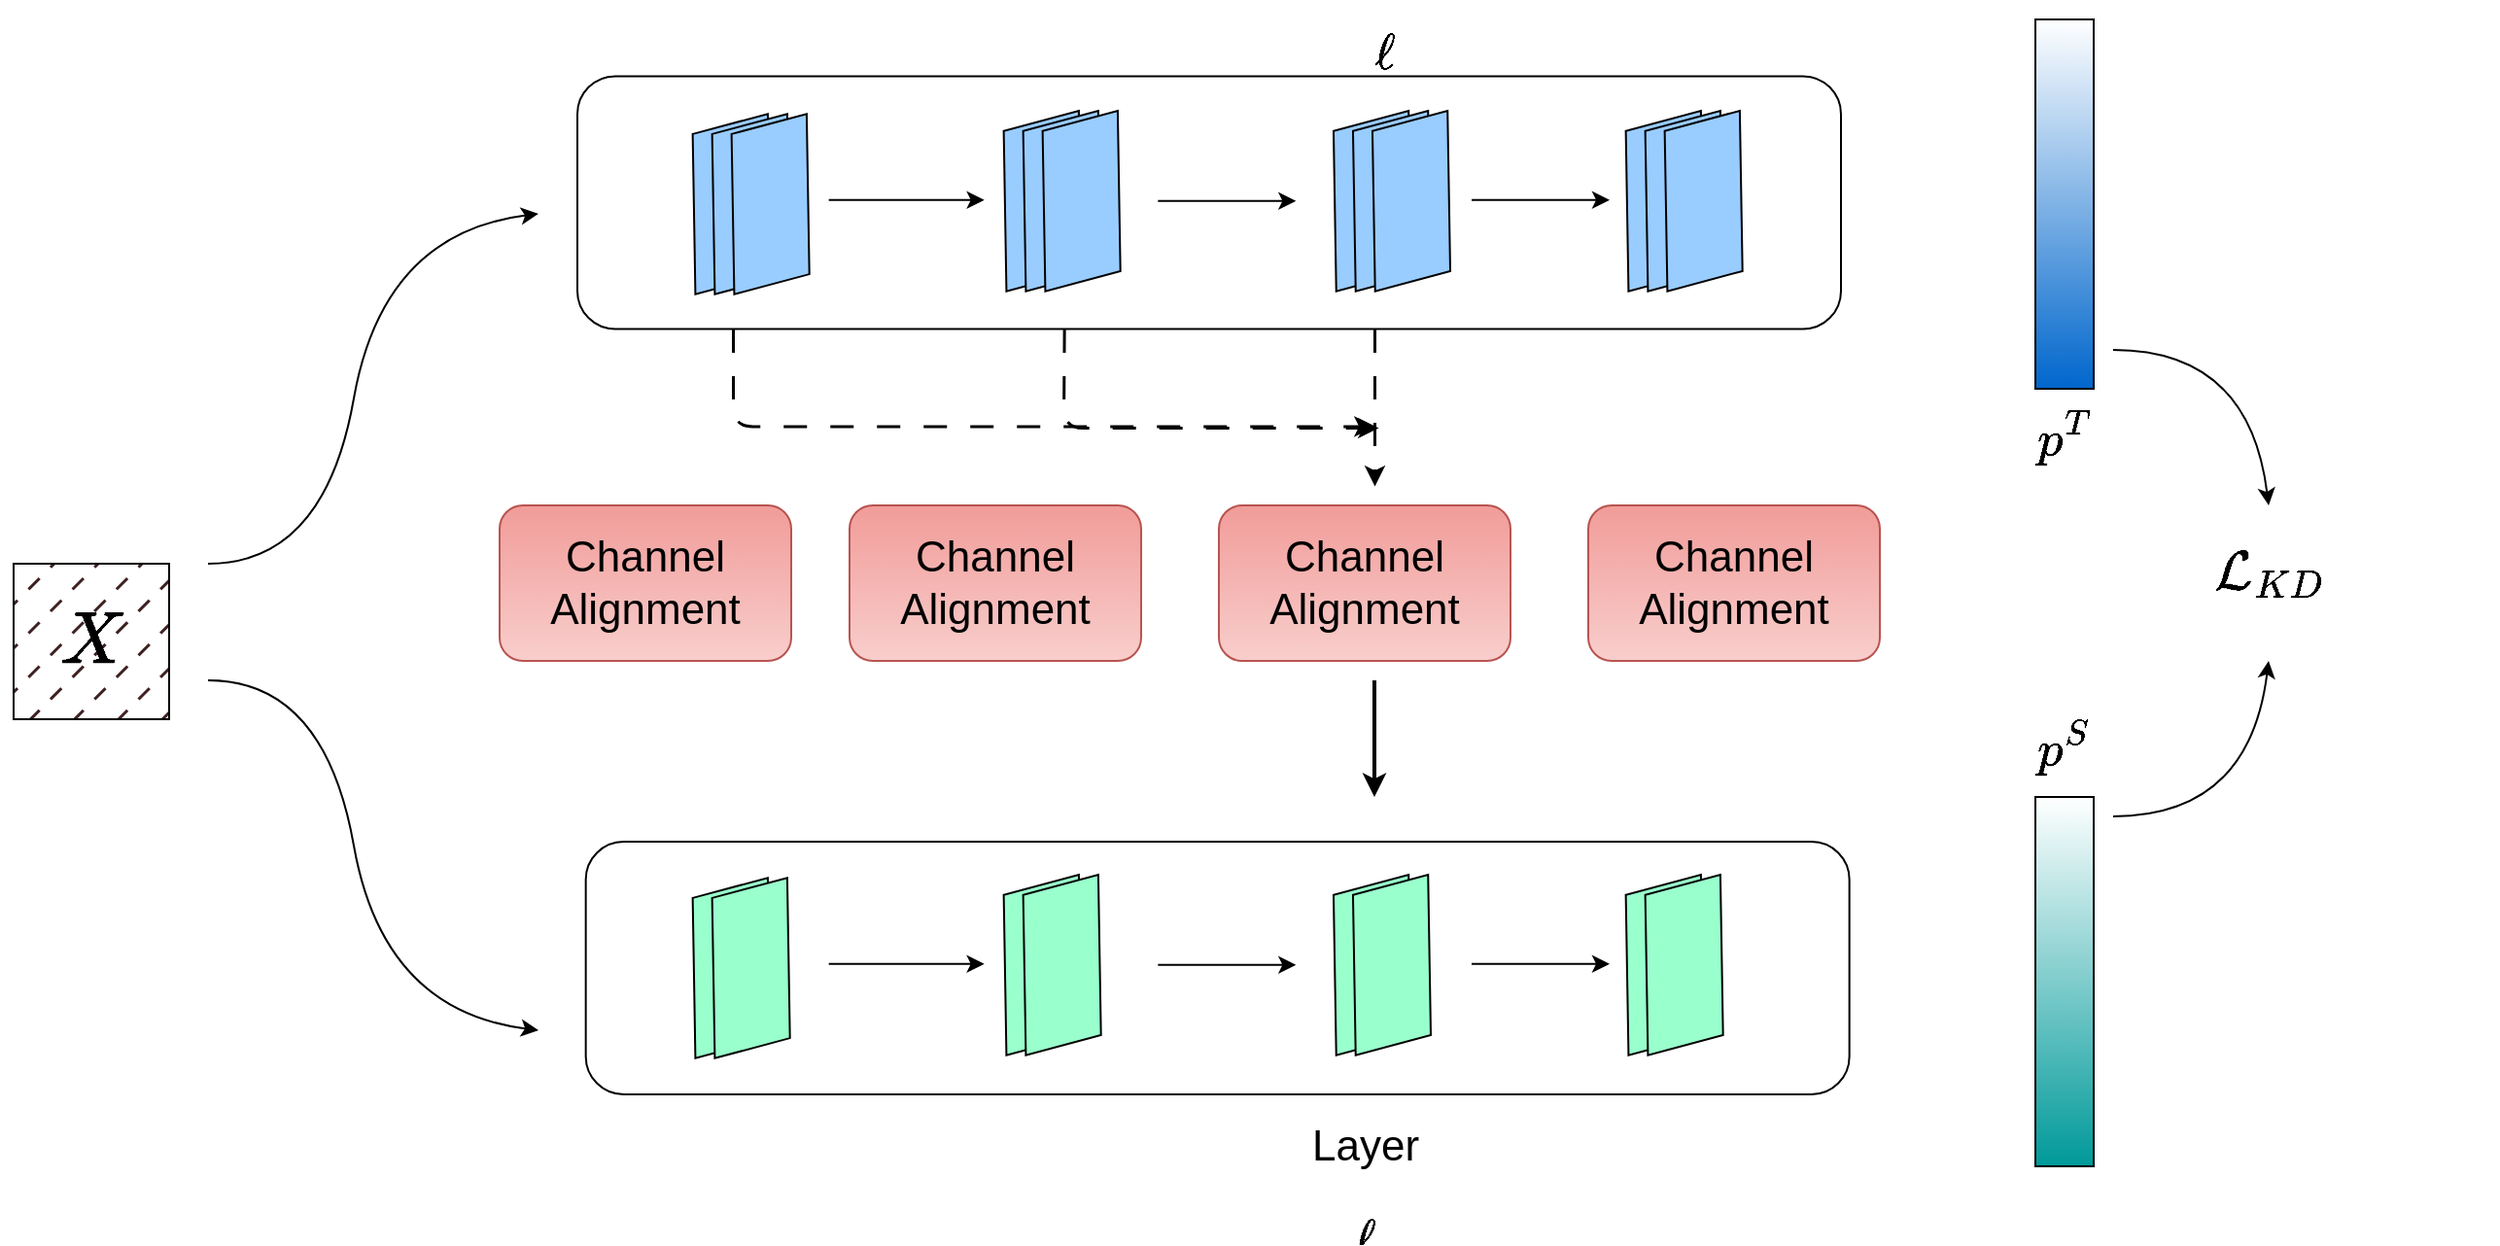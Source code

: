 <mxfile version="22.0.8" type="github">
  <diagram name="第 1 页" id="x-0y6aBZuMKjTnQbn9td">
    <mxGraphModel dx="1191" dy="668" grid="1" gridSize="10" guides="1" tooltips="1" connect="1" arrows="1" fold="1" page="1" pageScale="1" pageWidth="1920" pageHeight="1200" math="1" shadow="0">
      <root>
        <mxCell id="0" />
        <mxCell id="1" parent="0" />
        <mxCell id="-ASr8rkIbX9cs4-Uspwm-59" value="&lt;span style=&quot;font-size: 32px;&quot;&gt;$$X$$&lt;/span&gt;" style="whiteSpace=wrap;html=1;aspect=fixed;fontStyle=1;fillColor=#3f2121;fillStyle=dashed;" vertex="1" parent="1">
          <mxGeometry x="380" y="740" width="80" height="80" as="geometry" />
        </mxCell>
        <mxCell id="-ASr8rkIbX9cs4-Uspwm-97" value="" style="group" vertex="1" connectable="0" parent="1">
          <mxGeometry x="709.999" y="506.998" width="610.001" height="112.202" as="geometry" />
        </mxCell>
        <mxCell id="-ASr8rkIbX9cs4-Uspwm-60" value="" style="rounded=1;whiteSpace=wrap;html=1;" vertex="1" parent="-ASr8rkIbX9cs4-Uspwm-97">
          <mxGeometry x="-39.999" y="-17.798" width="650" height="130" as="geometry" />
        </mxCell>
        <mxCell id="-ASr8rkIbX9cs4-Uspwm-68" value="" style="group;movable=1;resizable=1;rotatable=1;deletable=1;editable=1;locked=0;connectable=1;fillColor=default;" vertex="1" connectable="0" parent="-ASr8rkIbX9cs4-Uspwm-97">
          <mxGeometry y="1.6" width="98.661" height="92.803" as="geometry" />
        </mxCell>
        <mxCell id="-ASr8rkIbX9cs4-Uspwm-63" value="" style="shape=parallelogram;perimeter=parallelogramPerimeter;whiteSpace=wrap;html=1;fixedSize=1;size=20;rotation=-15;fillColor=#99CCFF;" vertex="1" parent="-ASr8rkIbX9cs4-Uspwm-68">
          <mxGeometry x="9.331" y="6.402" width="60" height="80" as="geometry" />
        </mxCell>
        <mxCell id="-ASr8rkIbX9cs4-Uspwm-65" value="" style="shape=parallelogram;perimeter=parallelogramPerimeter;whiteSpace=wrap;html=1;fixedSize=1;size=20;rotation=-15;fillColor=#99CCFF;" vertex="1" parent="-ASr8rkIbX9cs4-Uspwm-68">
          <mxGeometry x="19.331" y="6.402" width="60" height="80" as="geometry" />
        </mxCell>
        <mxCell id="-ASr8rkIbX9cs4-Uspwm-66" value="" style="shape=parallelogram;perimeter=parallelogramPerimeter;whiteSpace=wrap;html=1;fixedSize=1;size=20;rotation=-15;fillColor=#99CCFF;" vertex="1" parent="-ASr8rkIbX9cs4-Uspwm-68">
          <mxGeometry x="29.331" y="6.402" width="60" height="80" as="geometry" />
        </mxCell>
        <mxCell id="-ASr8rkIbX9cs4-Uspwm-82" value="" style="group;movable=1;resizable=1;rotatable=1;deletable=1;editable=1;locked=0;connectable=1;fillColor=default;" vertex="1" connectable="0" parent="-ASr8rkIbX9cs4-Uspwm-97">
          <mxGeometry x="160" width="98.661" height="92.803" as="geometry" />
        </mxCell>
        <mxCell id="-ASr8rkIbX9cs4-Uspwm-83" value="" style="shape=parallelogram;perimeter=parallelogramPerimeter;whiteSpace=wrap;html=1;fixedSize=1;size=20;rotation=-15;fillColor=#99CCFF;" vertex="1" parent="-ASr8rkIbX9cs4-Uspwm-82">
          <mxGeometry x="9.331" y="6.402" width="60" height="80" as="geometry" />
        </mxCell>
        <mxCell id="-ASr8rkIbX9cs4-Uspwm-84" value="" style="shape=parallelogram;perimeter=parallelogramPerimeter;whiteSpace=wrap;html=1;fixedSize=1;size=20;rotation=-15;fillColor=#99CCFF;" vertex="1" parent="-ASr8rkIbX9cs4-Uspwm-82">
          <mxGeometry x="19.331" y="6.402" width="60" height="80" as="geometry" />
        </mxCell>
        <mxCell id="-ASr8rkIbX9cs4-Uspwm-85" value="" style="shape=parallelogram;perimeter=parallelogramPerimeter;whiteSpace=wrap;html=1;fixedSize=1;size=20;rotation=-15;fillColor=#99CCFF;" vertex="1" parent="-ASr8rkIbX9cs4-Uspwm-82">
          <mxGeometry x="29.331" y="6.402" width="60" height="80" as="geometry" />
        </mxCell>
        <mxCell id="-ASr8rkIbX9cs4-Uspwm-91" value="" style="edgeStyle=orthogonalEdgeStyle;rounded=0;orthogonalLoop=1;jettySize=auto;html=1;" edge="1" parent="-ASr8rkIbX9cs4-Uspwm-82">
          <mxGeometry relative="1" as="geometry">
            <mxPoint x="-70.669" y="45.902" as="sourcePoint" />
            <mxPoint x="9.331" y="45.902" as="targetPoint" />
          </mxGeometry>
        </mxCell>
        <mxCell id="-ASr8rkIbX9cs4-Uspwm-86" value="" style="group;movable=1;resizable=1;rotatable=1;deletable=1;editable=1;locked=0;connectable=1;fillColor=default;" vertex="1" connectable="0" parent="-ASr8rkIbX9cs4-Uspwm-97">
          <mxGeometry x="329.661" width="98.661" height="92.803" as="geometry" />
        </mxCell>
        <mxCell id="-ASr8rkIbX9cs4-Uspwm-87" value="" style="shape=parallelogram;perimeter=parallelogramPerimeter;whiteSpace=wrap;html=1;fixedSize=1;size=20;rotation=-15;fillColor=#99CCFF;" vertex="1" parent="-ASr8rkIbX9cs4-Uspwm-86">
          <mxGeometry x="9.331" y="6.402" width="60" height="80" as="geometry" />
        </mxCell>
        <mxCell id="-ASr8rkIbX9cs4-Uspwm-88" value="" style="shape=parallelogram;perimeter=parallelogramPerimeter;whiteSpace=wrap;html=1;fixedSize=1;size=20;rotation=-15;fillColor=#99CCFF;" vertex="1" parent="-ASr8rkIbX9cs4-Uspwm-86">
          <mxGeometry x="19.331" y="6.402" width="60" height="80" as="geometry" />
        </mxCell>
        <mxCell id="-ASr8rkIbX9cs4-Uspwm-89" value="" style="shape=parallelogram;perimeter=parallelogramPerimeter;whiteSpace=wrap;html=1;fixedSize=1;size=20;rotation=-15;fillColor=#99CCFF;" vertex="1" parent="-ASr8rkIbX9cs4-Uspwm-86">
          <mxGeometry x="29.331" y="6.402" width="60" height="80" as="geometry" />
        </mxCell>
        <mxCell id="-ASr8rkIbX9cs4-Uspwm-90" value="" style="edgeStyle=orthogonalEdgeStyle;rounded=0;orthogonalLoop=1;jettySize=auto;html=1;" edge="1" parent="-ASr8rkIbX9cs4-Uspwm-97" source="-ASr8rkIbX9cs4-Uspwm-82" target="-ASr8rkIbX9cs4-Uspwm-86">
          <mxGeometry relative="1" as="geometry" />
        </mxCell>
        <mxCell id="-ASr8rkIbX9cs4-Uspwm-92" value="" style="group;movable=1;resizable=1;rotatable=1;deletable=1;editable=1;locked=0;connectable=1;fillColor=default;" vertex="1" connectable="0" parent="-ASr8rkIbX9cs4-Uspwm-97">
          <mxGeometry x="480.001" width="98.661" height="92.803" as="geometry" />
        </mxCell>
        <mxCell id="-ASr8rkIbX9cs4-Uspwm-93" value="" style="shape=parallelogram;perimeter=parallelogramPerimeter;whiteSpace=wrap;html=1;fixedSize=1;size=20;rotation=-15;fillColor=#99CCFF;" vertex="1" parent="-ASr8rkIbX9cs4-Uspwm-92">
          <mxGeometry x="9.331" y="6.402" width="60" height="80" as="geometry" />
        </mxCell>
        <mxCell id="-ASr8rkIbX9cs4-Uspwm-94" value="" style="shape=parallelogram;perimeter=parallelogramPerimeter;whiteSpace=wrap;html=1;fixedSize=1;size=20;rotation=-15;fillColor=#99CCFF;" vertex="1" parent="-ASr8rkIbX9cs4-Uspwm-92">
          <mxGeometry x="19.331" y="6.402" width="60" height="80" as="geometry" />
        </mxCell>
        <mxCell id="-ASr8rkIbX9cs4-Uspwm-95" value="" style="shape=parallelogram;perimeter=parallelogramPerimeter;whiteSpace=wrap;html=1;fixedSize=1;size=20;rotation=-15;fillColor=#99CCFF;" vertex="1" parent="-ASr8rkIbX9cs4-Uspwm-92">
          <mxGeometry x="29.331" y="6.402" width="60" height="80" as="geometry" />
        </mxCell>
        <mxCell id="-ASr8rkIbX9cs4-Uspwm-96" value="" style="edgeStyle=orthogonalEdgeStyle;rounded=0;orthogonalLoop=1;jettySize=auto;html=1;" edge="1" parent="-ASr8rkIbX9cs4-Uspwm-97">
          <mxGeometry relative="1" as="geometry">
            <mxPoint x="420.001" y="45.902" as="sourcePoint" />
            <mxPoint x="491.001" y="45.902" as="targetPoint" />
          </mxGeometry>
        </mxCell>
        <mxCell id="-ASr8rkIbX9cs4-Uspwm-118" value="" style="group" vertex="1" connectable="0" parent="1">
          <mxGeometry x="709.999" y="899.998" width="614.331" height="113.002" as="geometry" />
        </mxCell>
        <mxCell id="-ASr8rkIbX9cs4-Uspwm-61" value="" style="rounded=1;whiteSpace=wrap;html=1;" vertex="1" parent="-ASr8rkIbX9cs4-Uspwm-118">
          <mxGeometry x="-35.669" y="-16.998" width="650" height="130" as="geometry" />
        </mxCell>
        <mxCell id="-ASr8rkIbX9cs4-Uspwm-99" value="" style="group;movable=1;resizable=1;rotatable=1;deletable=1;editable=1;locked=0;connectable=1;fillColor=default;container=0;" vertex="1" connectable="0" parent="-ASr8rkIbX9cs4-Uspwm-118">
          <mxGeometry y="1.6" width="98.661" height="92.803" as="geometry" />
        </mxCell>
        <mxCell id="-ASr8rkIbX9cs4-Uspwm-103" value="" style="group;movable=1;resizable=1;rotatable=1;deletable=1;editable=1;locked=0;connectable=1;fillColor=default;container=0;" vertex="1" connectable="0" parent="-ASr8rkIbX9cs4-Uspwm-118">
          <mxGeometry x="160" width="98.661" height="92.803" as="geometry" />
        </mxCell>
        <mxCell id="-ASr8rkIbX9cs4-Uspwm-108" value="" style="group;movable=1;resizable=1;rotatable=1;deletable=1;editable=1;locked=0;connectable=1;fillColor=default;container=0;" vertex="1" connectable="0" parent="-ASr8rkIbX9cs4-Uspwm-118">
          <mxGeometry x="329.661" width="98.661" height="92.803" as="geometry" />
        </mxCell>
        <mxCell id="-ASr8rkIbX9cs4-Uspwm-112" value="" style="edgeStyle=orthogonalEdgeStyle;rounded=0;orthogonalLoop=1;jettySize=auto;html=1;" edge="1" parent="-ASr8rkIbX9cs4-Uspwm-118" source="-ASr8rkIbX9cs4-Uspwm-103" target="-ASr8rkIbX9cs4-Uspwm-108">
          <mxGeometry relative="1" as="geometry" />
        </mxCell>
        <mxCell id="-ASr8rkIbX9cs4-Uspwm-113" value="" style="group;movable=1;resizable=1;rotatable=1;deletable=1;editable=1;locked=0;connectable=1;fillColor=default;container=0;" vertex="1" connectable="0" parent="-ASr8rkIbX9cs4-Uspwm-118">
          <mxGeometry x="480.001" width="98.661" height="92.803" as="geometry" />
        </mxCell>
        <mxCell id="-ASr8rkIbX9cs4-Uspwm-117" value="" style="edgeStyle=orthogonalEdgeStyle;rounded=0;orthogonalLoop=1;jettySize=auto;html=1;" edge="1" parent="-ASr8rkIbX9cs4-Uspwm-118">
          <mxGeometry relative="1" as="geometry">
            <mxPoint x="420.001" y="45.902" as="sourcePoint" />
            <mxPoint x="491.001" y="45.902" as="targetPoint" />
          </mxGeometry>
        </mxCell>
        <mxCell id="-ASr8rkIbX9cs4-Uspwm-100" value="" style="shape=parallelogram;perimeter=parallelogramPerimeter;whiteSpace=wrap;html=1;fixedSize=1;size=20;rotation=-15;fillColor=#99FFCC;container=0;" vertex="1" parent="-ASr8rkIbX9cs4-Uspwm-118">
          <mxGeometry x="9.331" y="8.002" width="60" height="80" as="geometry" />
        </mxCell>
        <mxCell id="-ASr8rkIbX9cs4-Uspwm-101" value="" style="shape=parallelogram;perimeter=parallelogramPerimeter;whiteSpace=wrap;html=1;fixedSize=1;size=20;rotation=-15;fillColor=#99FFCC;container=0;" vertex="1" parent="-ASr8rkIbX9cs4-Uspwm-118">
          <mxGeometry x="19.331" y="8.002" width="60" height="80" as="geometry" />
        </mxCell>
        <mxCell id="-ASr8rkIbX9cs4-Uspwm-104" value="" style="shape=parallelogram;perimeter=parallelogramPerimeter;whiteSpace=wrap;html=1;fixedSize=1;size=20;rotation=-15;fillColor=#99FFCC;container=0;" vertex="1" parent="-ASr8rkIbX9cs4-Uspwm-118">
          <mxGeometry x="169.331" y="6.402" width="60" height="80" as="geometry" />
        </mxCell>
        <mxCell id="-ASr8rkIbX9cs4-Uspwm-105" value="" style="shape=parallelogram;perimeter=parallelogramPerimeter;whiteSpace=wrap;html=1;fixedSize=1;size=20;rotation=-15;fillColor=#99FFCC;container=0;" vertex="1" parent="-ASr8rkIbX9cs4-Uspwm-118">
          <mxGeometry x="179.331" y="6.402" width="60" height="80" as="geometry" />
        </mxCell>
        <mxCell id="-ASr8rkIbX9cs4-Uspwm-107" value="" style="edgeStyle=orthogonalEdgeStyle;rounded=0;orthogonalLoop=1;jettySize=auto;html=1;" edge="1" parent="-ASr8rkIbX9cs4-Uspwm-118">
          <mxGeometry relative="1" as="geometry">
            <mxPoint x="89.331" y="45.902" as="sourcePoint" />
            <mxPoint x="169.331" y="45.902" as="targetPoint" />
          </mxGeometry>
        </mxCell>
        <mxCell id="-ASr8rkIbX9cs4-Uspwm-109" value="" style="shape=parallelogram;perimeter=parallelogramPerimeter;whiteSpace=wrap;html=1;fixedSize=1;size=20;rotation=-15;fillColor=#99FFCC;container=0;" vertex="1" parent="-ASr8rkIbX9cs4-Uspwm-118">
          <mxGeometry x="338.992" y="6.402" width="60" height="80" as="geometry" />
        </mxCell>
        <mxCell id="-ASr8rkIbX9cs4-Uspwm-110" value="" style="shape=parallelogram;perimeter=parallelogramPerimeter;whiteSpace=wrap;html=1;fixedSize=1;size=20;rotation=-15;fillColor=#99FFCC;container=0;" vertex="1" parent="-ASr8rkIbX9cs4-Uspwm-118">
          <mxGeometry x="348.992" y="6.402" width="60" height="80" as="geometry" />
        </mxCell>
        <mxCell id="-ASr8rkIbX9cs4-Uspwm-114" value="" style="shape=parallelogram;perimeter=parallelogramPerimeter;whiteSpace=wrap;html=1;fixedSize=1;size=20;rotation=-15;fillColor=#99FFCC;container=0;" vertex="1" parent="-ASr8rkIbX9cs4-Uspwm-118">
          <mxGeometry x="489.332" y="6.402" width="60" height="80" as="geometry" />
        </mxCell>
        <mxCell id="-ASr8rkIbX9cs4-Uspwm-115" value="" style="shape=parallelogram;perimeter=parallelogramPerimeter;whiteSpace=wrap;html=1;fixedSize=1;size=20;rotation=-15;fillColor=#99FFCC;container=0;" vertex="1" parent="-ASr8rkIbX9cs4-Uspwm-118">
          <mxGeometry x="499.332" y="6.402" width="60" height="80" as="geometry" />
        </mxCell>
        <mxCell id="-ASr8rkIbX9cs4-Uspwm-120" value="" style="curved=1;endArrow=classic;html=1;rounded=0;" edge="1" parent="1">
          <mxGeometry width="50" height="50" relative="1" as="geometry">
            <mxPoint x="480" y="740" as="sourcePoint" />
            <mxPoint x="650" y="560" as="targetPoint" />
            <Array as="points">
              <mxPoint x="540" y="740" />
              <mxPoint x="570" y="570" />
            </Array>
          </mxGeometry>
        </mxCell>
        <mxCell id="-ASr8rkIbX9cs4-Uspwm-121" value="" style="curved=1;endArrow=classic;html=1;rounded=0;" edge="1" parent="1">
          <mxGeometry width="50" height="50" relative="1" as="geometry">
            <mxPoint x="480" y="800" as="sourcePoint" />
            <mxPoint x="650" y="980" as="targetPoint" />
            <Array as="points">
              <mxPoint x="540" y="800" />
              <mxPoint x="570" y="970" />
            </Array>
          </mxGeometry>
        </mxCell>
        <mxCell id="-ASr8rkIbX9cs4-Uspwm-124" value="" style="rounded=0;whiteSpace=wrap;html=1;gradientColor=#009999;fillColor=default;shadow=0;" vertex="1" parent="1">
          <mxGeometry x="1420" y="860" width="30" height="190" as="geometry" />
        </mxCell>
        <mxCell id="-ASr8rkIbX9cs4-Uspwm-125" value="" style="rounded=0;whiteSpace=wrap;html=1;gradientColor=#0066CC;fillColor=default;shadow=0;" vertex="1" parent="1">
          <mxGeometry x="1420" y="460" width="30" height="190" as="geometry" />
        </mxCell>
        <mxCell id="-ASr8rkIbX9cs4-Uspwm-126" value="$$p^T$$" style="text;html=1;strokeColor=none;fillColor=none;align=center;verticalAlign=middle;whiteSpace=wrap;rounded=0;fontSize=22;" vertex="1" parent="1">
          <mxGeometry x="1405" y="660" width="60" height="30" as="geometry" />
        </mxCell>
        <mxCell id="-ASr8rkIbX9cs4-Uspwm-127" value="$$p^S$$" style="text;html=1;strokeColor=none;fillColor=none;align=center;verticalAlign=middle;whiteSpace=wrap;rounded=0;fontSize=22;" vertex="1" parent="1">
          <mxGeometry x="1405" y="820" width="60" height="30" as="geometry" />
        </mxCell>
        <mxCell id="-ASr8rkIbX9cs4-Uspwm-128" value="" style="curved=1;endArrow=classic;html=1;rounded=0;" edge="1" parent="1">
          <mxGeometry width="50" height="50" relative="1" as="geometry">
            <mxPoint x="1460" y="870" as="sourcePoint" />
            <mxPoint x="1540" y="790" as="targetPoint" />
            <Array as="points">
              <mxPoint x="1530" y="870" />
            </Array>
          </mxGeometry>
        </mxCell>
        <mxCell id="-ASr8rkIbX9cs4-Uspwm-129" value="" style="curved=1;endArrow=classic;html=1;rounded=0;" edge="1" parent="1">
          <mxGeometry width="50" height="50" relative="1" as="geometry">
            <mxPoint x="1460" y="630" as="sourcePoint" />
            <mxPoint x="1540" y="710" as="targetPoint" />
            <Array as="points">
              <mxPoint x="1530" y="630" />
            </Array>
          </mxGeometry>
        </mxCell>
        <mxCell id="-ASr8rkIbX9cs4-Uspwm-131" value="$$\mathcal{L}_{KD}$$" style="text;html=1;strokeColor=none;fillColor=none;align=center;verticalAlign=middle;whiteSpace=wrap;rounded=0;fontSize=24;" vertex="1" parent="1">
          <mxGeometry x="1510" y="730" width="60" height="30" as="geometry" />
        </mxCell>
        <mxCell id="-ASr8rkIbX9cs4-Uspwm-132" value="Channel Alignment" style="rounded=1;whiteSpace=wrap;html=1;fontSize=22;fillColor=#F19C99;gradientColor=#F8CECC;strokeColor=#b85450;" vertex="1" parent="1">
          <mxGeometry x="1190" y="710" width="150" height="80" as="geometry" />
        </mxCell>
        <mxCell id="-ASr8rkIbX9cs4-Uspwm-133" value="Channel Alignment" style="rounded=1;whiteSpace=wrap;html=1;fontSize=22;fillColor=#F19C99;gradientColor=#F8CECC;strokeColor=#b85450;" vertex="1" parent="1">
          <mxGeometry x="1000.0" y="710" width="150" height="80" as="geometry" />
        </mxCell>
        <mxCell id="-ASr8rkIbX9cs4-Uspwm-134" value="Channel Alignment" style="rounded=1;whiteSpace=wrap;html=1;fontSize=22;fillColor=#F19C99;gradientColor=#F8CECC;strokeColor=#b85450;" vertex="1" parent="1">
          <mxGeometry x="810" y="710" width="150" height="80" as="geometry" />
        </mxCell>
        <mxCell id="-ASr8rkIbX9cs4-Uspwm-135" value="Channel Alignment" style="rounded=1;whiteSpace=wrap;html=1;fontSize=22;fillColor=#F19C99;gradientColor=#F8CECC;strokeColor=#b85450;" vertex="1" parent="1">
          <mxGeometry x="630.0" y="710" width="150" height="80" as="geometry" />
        </mxCell>
        <mxCell id="-ASr8rkIbX9cs4-Uspwm-137" value="" style="endArrow=classic;html=1;rounded=1;dashed=1;dashPattern=8 8;strokeWidth=1.5;" edge="1" parent="1">
          <mxGeometry width="50" height="50" relative="1" as="geometry">
            <mxPoint x="1080" y="619.2" as="sourcePoint" />
            <mxPoint x="1080" y="700" as="targetPoint" />
          </mxGeometry>
        </mxCell>
        <mxCell id="-ASr8rkIbX9cs4-Uspwm-140" value="" style="endArrow=classic;html=1;rounded=1;dashed=1;dashPattern=8 8;strokeWidth=1.5;" edge="1" parent="1">
          <mxGeometry width="50" height="50" relative="1" as="geometry">
            <mxPoint x="750" y="619.2" as="sourcePoint" />
            <mxPoint x="1080" y="669.2" as="targetPoint" />
            <Array as="points">
              <mxPoint x="750" y="669.2" />
            </Array>
          </mxGeometry>
        </mxCell>
        <mxCell id="-ASr8rkIbX9cs4-Uspwm-139" value="" style="endArrow=classic;html=1;rounded=1;dashed=1;dashPattern=8 8;strokeWidth=1.5;" edge="1" parent="1">
          <mxGeometry width="50" height="50" relative="1" as="geometry">
            <mxPoint x="920.32" y="619.2" as="sourcePoint" />
            <mxPoint x="1082" y="670" as="targetPoint" />
            <Array as="points">
              <mxPoint x="920" y="670" />
            </Array>
          </mxGeometry>
        </mxCell>
        <mxCell id="-ASr8rkIbX9cs4-Uspwm-141" value="" style="endArrow=classic;html=1;rounded=0;strokeWidth=2;" edge="1" parent="1">
          <mxGeometry width="50" height="50" relative="1" as="geometry">
            <mxPoint x="1080" y="800" as="sourcePoint" />
            <mxPoint x="1080" y="860" as="targetPoint" />
          </mxGeometry>
        </mxCell>
        <mxCell id="-ASr8rkIbX9cs4-Uspwm-146" value="Layer $$\ell$$" style="text;html=1;strokeColor=none;fillColor=none;align=center;verticalAlign=middle;rounded=0;fontSize=22;" vertex="1" parent="1">
          <mxGeometry x="1020" y="450" width="130" height="30" as="geometry" />
        </mxCell>
        <mxCell id="-ASr8rkIbX9cs4-Uspwm-148" value="Layer $$\ell$$" style="text;html=1;strokeColor=none;fillColor=none;align=center;verticalAlign=middle;rounded=0;fontSize=22;" vertex="1" parent="1">
          <mxGeometry x="937" y="1060" width="276.01" height="30" as="geometry" />
        </mxCell>
      </root>
    </mxGraphModel>
  </diagram>
</mxfile>
